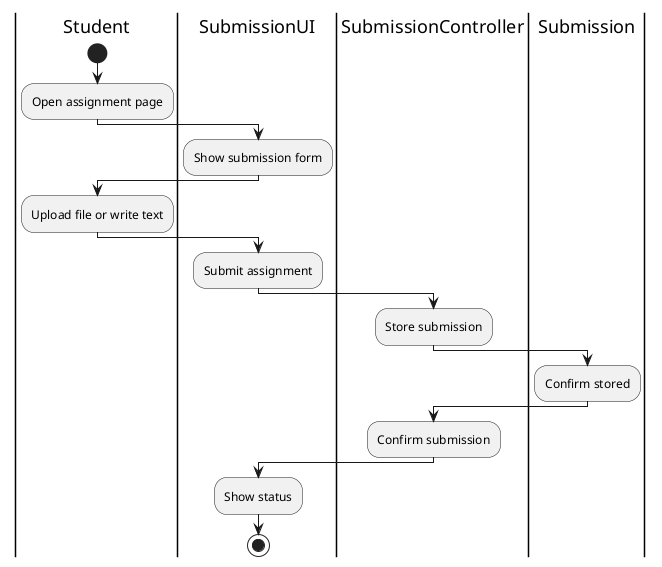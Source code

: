 @startuml SubmitAssignments
|Student|
start
:Open assignment page;
|SubmissionUI|
:Show submission form;
|Student|
:Upload file or write text;
|SubmissionUI|
:Submit assignment;
|SubmissionController|
:Store submission;
|Submission|
:Confirm stored;
|SubmissionController|
:Confirm submission;
|SubmissionUI|
:Show status;
stop
@enduml